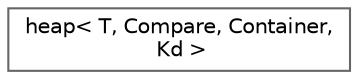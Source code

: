 digraph "Graphical Class Hierarchy"
{
 // LATEX_PDF_SIZE
  bgcolor="transparent";
  edge [fontname=Helvetica,fontsize=10,labelfontname=Helvetica,labelfontsize=10];
  node [fontname=Helvetica,fontsize=10,shape=box,height=0.2,width=0.4];
  rankdir="LR";
  Node0 [id="Node000000",label="heap\< T, Compare, Container,\l Kd \>",height=0.2,width=0.4,color="grey40", fillcolor="white", style="filled",URL="$d3/d61/classchdr_1_1heap.html",tooltip="A generic heap implementation with configurable properties."];
}
